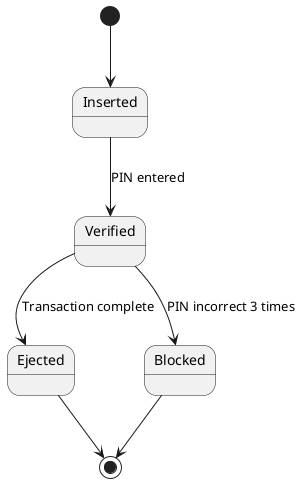 @startuml
' State Chart: Card
[*] --> Inserted
Inserted --> Verified : PIN entered
Verified --> Ejected : Transaction complete
Verified --> Blocked : PIN incorrect 3 times
Ejected --> [*]
Blocked --> [*]
@enduml
